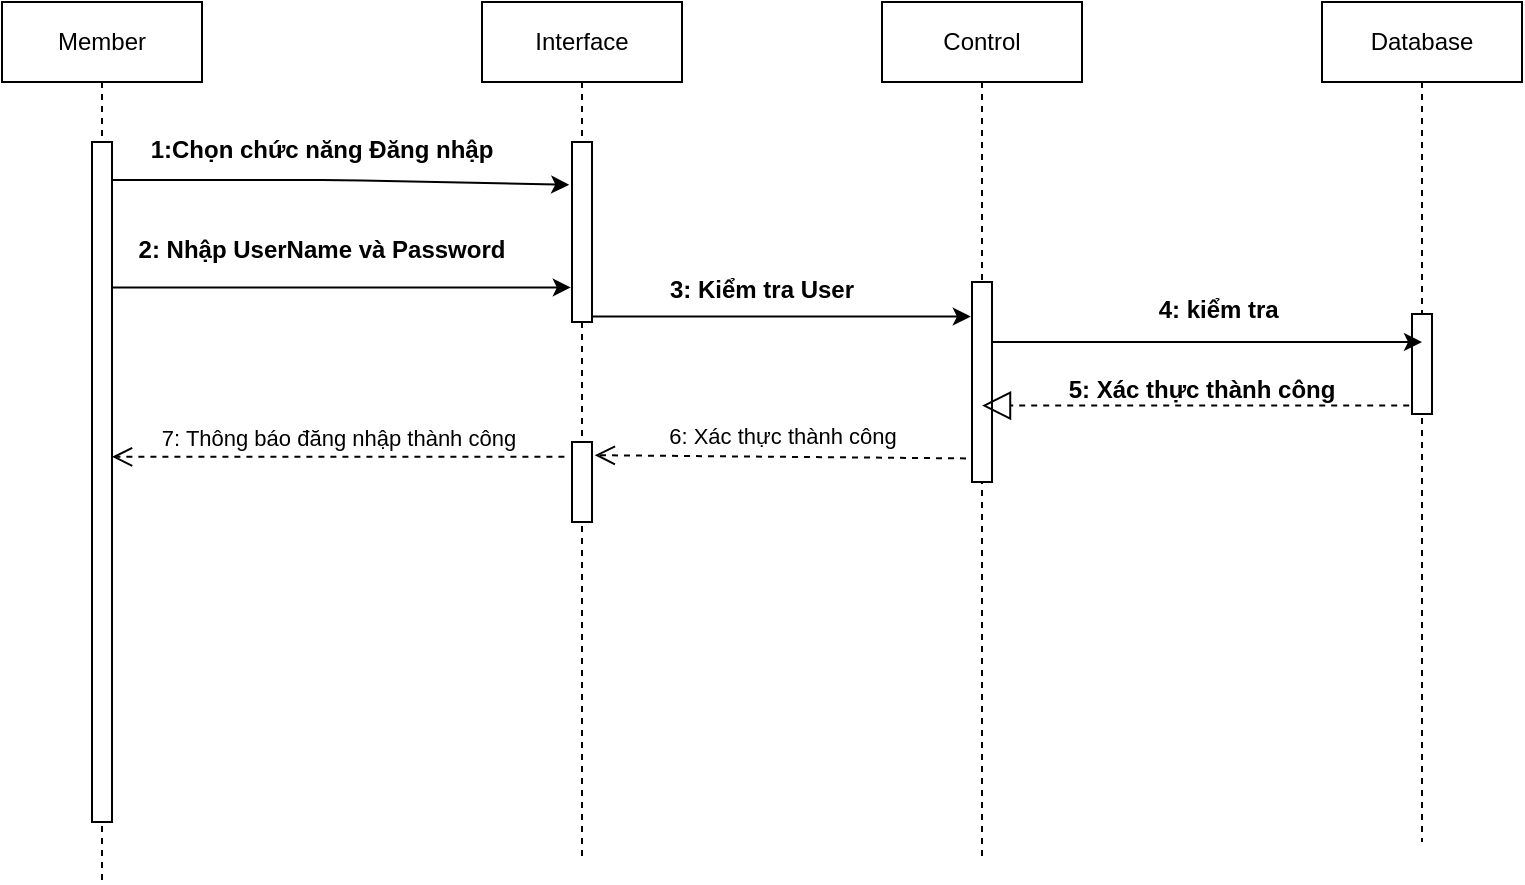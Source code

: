 <mxfile>
    <diagram id="MQ7oGZB-SB8rywbGmk3F" name="Sơ đồ tuần tự UC.Đăng nhập">
        <mxGraphModel dx="574" dy="519" grid="1" gridSize="10" guides="1" tooltips="1" connect="1" arrows="1" fold="1" page="1" pageScale="1" pageWidth="850" pageHeight="1100" math="0" shadow="0">
            <root>
                <mxCell id="0"/>
                <mxCell id="1" parent="0"/>
                <mxCell id="7" value="Member" style="shape=umlLifeline;perimeter=lifelinePerimeter;whiteSpace=wrap;html=1;container=1;collapsible=0;recursiveResize=0;outlineConnect=0;" parent="1" vertex="1">
                    <mxGeometry x="20" y="20" width="100" height="440" as="geometry"/>
                </mxCell>
                <mxCell id="8" value="" style="html=1;points=[];perimeter=orthogonalPerimeter;" parent="7" vertex="1">
                    <mxGeometry x="45" y="70" width="10" height="340" as="geometry"/>
                </mxCell>
                <mxCell id="9" value="Interface" style="shape=umlLifeline;perimeter=lifelinePerimeter;whiteSpace=wrap;html=1;container=1;collapsible=0;recursiveResize=0;outlineConnect=0;" parent="1" vertex="1">
                    <mxGeometry x="260" y="20" width="100" height="430" as="geometry"/>
                </mxCell>
                <mxCell id="10" value="" style="html=1;points=[];perimeter=orthogonalPerimeter;" parent="9" vertex="1">
                    <mxGeometry x="45" y="70" width="10" height="90" as="geometry"/>
                </mxCell>
                <mxCell id="15" value="" style="html=1;points=[];perimeter=orthogonalPerimeter;" parent="9" vertex="1">
                    <mxGeometry x="45" y="220" width="10" height="40" as="geometry"/>
                </mxCell>
                <mxCell id="11" style="edgeStyle=none;html=1;entryX=-0.14;entryY=0.238;entryDx=0;entryDy=0;entryPerimeter=0;" parent="1" source="8" target="10" edge="1">
                    <mxGeometry relative="1" as="geometry">
                        <Array as="points">
                            <mxPoint x="190" y="109"/>
                        </Array>
                    </mxGeometry>
                </mxCell>
                <mxCell id="12" value="1:Chọn chức năng Đăng nhập" style="text;align=center;fontStyle=1;verticalAlign=middle;spacingLeft=3;spacingRight=3;strokeColor=none;rotatable=0;points=[[0,0.5],[1,0.5]];portConstraint=eastwest;" parent="1" vertex="1">
                    <mxGeometry x="140" y="80" width="80" height="26" as="geometry"/>
                </mxCell>
                <mxCell id="13" style="edgeStyle=none;html=1;entryX=-0.06;entryY=0.808;entryDx=0;entryDy=0;entryPerimeter=0;" parent="1" source="8" target="10" edge="1">
                    <mxGeometry relative="1" as="geometry"/>
                </mxCell>
                <mxCell id="14" value="2: Nhập UserName và Password" style="text;align=center;fontStyle=1;verticalAlign=middle;spacingLeft=3;spacingRight=3;strokeColor=none;rotatable=0;points=[[0,0.5],[1,0.5]];portConstraint=eastwest;" parent="1" vertex="1">
                    <mxGeometry x="140" y="130" width="80" height="26" as="geometry"/>
                </mxCell>
                <mxCell id="16" value="Control" style="shape=umlLifeline;perimeter=lifelinePerimeter;whiteSpace=wrap;html=1;container=1;collapsible=0;recursiveResize=0;outlineConnect=0;" parent="1" vertex="1">
                    <mxGeometry x="460" y="20" width="100" height="430" as="geometry"/>
                </mxCell>
                <mxCell id="22" style="edgeStyle=none;html=1;" parent="16" source="19" target="16" edge="1">
                    <mxGeometry relative="1" as="geometry"/>
                </mxCell>
                <mxCell id="23" style="edgeStyle=none;html=1;" parent="16" source="19" target="16" edge="1">
                    <mxGeometry relative="1" as="geometry"/>
                </mxCell>
                <mxCell id="19" value="" style="html=1;points=[];perimeter=orthogonalPerimeter;" parent="16" vertex="1">
                    <mxGeometry x="45" y="140" width="10" height="100" as="geometry"/>
                </mxCell>
                <mxCell id="20" style="edgeStyle=none;html=1;entryX=-0.06;entryY=0.173;entryDx=0;entryDy=0;entryPerimeter=0;" parent="1" source="10" target="19" edge="1">
                    <mxGeometry relative="1" as="geometry"/>
                </mxCell>
                <mxCell id="21" value="3: Kiểm tra User" style="text;align=center;fontStyle=1;verticalAlign=middle;spacingLeft=3;spacingRight=3;strokeColor=none;rotatable=0;points=[[0,0.5],[1,0.5]];portConstraint=eastwest;" parent="1" vertex="1">
                    <mxGeometry x="360" y="150" width="80" height="26" as="geometry"/>
                </mxCell>
                <mxCell id="24" value="Database" style="shape=umlLifeline;perimeter=lifelinePerimeter;whiteSpace=wrap;html=1;container=1;collapsible=0;recursiveResize=0;outlineConnect=0;" parent="1" vertex="1">
                    <mxGeometry x="680" y="20" width="100" height="420" as="geometry"/>
                </mxCell>
                <mxCell id="25" value="" style="html=1;points=[];perimeter=orthogonalPerimeter;" parent="24" vertex="1">
                    <mxGeometry x="45" y="156" width="10" height="50" as="geometry"/>
                </mxCell>
                <mxCell id="27" style="edgeStyle=none;html=1;entryX=0.5;entryY=0.28;entryDx=0;entryDy=0;entryPerimeter=0;" parent="1" source="19" target="25" edge="1">
                    <mxGeometry relative="1" as="geometry"/>
                </mxCell>
                <mxCell id="28" value="4: kiểm tra " style="text;align=center;fontStyle=1;verticalAlign=middle;spacingLeft=3;spacingRight=3;strokeColor=none;rotatable=0;points=[[0,0.5],[1,0.5]];portConstraint=eastwest;" parent="1" vertex="1">
                    <mxGeometry x="590" y="160" width="80" height="26" as="geometry"/>
                </mxCell>
                <mxCell id="29" value="" style="endArrow=block;dashed=1;endFill=0;endSize=12;html=1;exitX=-0.14;exitY=0.916;exitDx=0;exitDy=0;exitPerimeter=0;" parent="1" source="25" target="16" edge="1">
                    <mxGeometry width="160" relative="1" as="geometry">
                        <mxPoint x="560" y="200" as="sourcePoint"/>
                        <mxPoint x="720" y="200" as="targetPoint"/>
                    </mxGeometry>
                </mxCell>
                <mxCell id="30" value="5: Xác thực thành công" style="text;align=center;fontStyle=1;verticalAlign=middle;spacingLeft=3;spacingRight=3;strokeColor=none;rotatable=0;points=[[0,0.5],[1,0.5]];portConstraint=eastwest;" parent="1" vertex="1">
                    <mxGeometry x="580" y="200" width="80" height="26" as="geometry"/>
                </mxCell>
                <mxCell id="34" value="6: Xác thực thành công" style="html=1;verticalAlign=bottom;endArrow=open;dashed=1;endSize=8;exitX=-0.3;exitY=0.882;exitDx=0;exitDy=0;exitPerimeter=0;entryX=1.14;entryY=0.165;entryDx=0;entryDy=0;entryPerimeter=0;" parent="1" source="19" target="15" edge="1">
                    <mxGeometry x="-0.009" y="-1" relative="1" as="geometry">
                        <mxPoint x="410" y="200" as="sourcePoint"/>
                        <mxPoint x="330" y="200" as="targetPoint"/>
                        <Array as="points"/>
                        <mxPoint as="offset"/>
                    </mxGeometry>
                </mxCell>
                <mxCell id="36" value="7: Thông báo đăng nhập thành công" style="html=1;verticalAlign=bottom;endArrow=open;dashed=1;endSize=8;exitX=-0.38;exitY=0.185;exitDx=0;exitDy=0;exitPerimeter=0;" parent="1" source="15" target="8" edge="1">
                    <mxGeometry relative="1" as="geometry">
                        <mxPoint x="280" y="300" as="sourcePoint"/>
                        <mxPoint x="200" y="300" as="targetPoint"/>
                    </mxGeometry>
                </mxCell>
            </root>
        </mxGraphModel>
    </diagram>
    <diagram id="3KfFi8pYQBGrt1of4Qex" name="Sơ đồ tuần tự UC.Tìm Kiếm">
        <mxGraphModel dx="574" dy="519" grid="1" gridSize="10" guides="1" tooltips="1" connect="1" arrows="1" fold="1" page="1" pageScale="1" pageWidth="850" pageHeight="1100" math="0" shadow="0">
            <root>
                <mxCell id="Pnodz49qVlh852Ydr4kF-0"/>
                <mxCell id="Pnodz49qVlh852Ydr4kF-1" parent="Pnodz49qVlh852Ydr4kF-0"/>
                <mxCell id="9iMF2heYodR8OIZiTT2I-0" value="User" style="shape=umlLifeline;perimeter=lifelinePerimeter;whiteSpace=wrap;html=1;container=1;collapsible=0;recursiveResize=0;outlineConnect=0;" vertex="1" parent="Pnodz49qVlh852Ydr4kF-1">
                    <mxGeometry x="40" y="30" width="100" height="510" as="geometry"/>
                </mxCell>
                <mxCell id="9iMF2heYodR8OIZiTT2I-1" value="Interface" style="shape=umlLifeline;perimeter=lifelinePerimeter;whiteSpace=wrap;html=1;container=1;collapsible=0;recursiveResize=0;outlineConnect=0;" vertex="1" parent="Pnodz49qVlh852Ydr4kF-1">
                    <mxGeometry x="240" y="30" width="120" height="500" as="geometry"/>
                </mxCell>
                <mxCell id="9iMF2heYodR8OIZiTT2I-2" value="" style="html=1;points=[];perimeter=orthogonalPerimeter;" vertex="1" parent="9iMF2heYodR8OIZiTT2I-1">
                    <mxGeometry x="55" y="110" width="10" height="40" as="geometry"/>
                </mxCell>
                <mxCell id="9iMF2heYodR8OIZiTT2I-19" value="" style="html=1;points=[];perimeter=orthogonalPerimeter;" vertex="1" parent="9iMF2heYodR8OIZiTT2I-1">
                    <mxGeometry x="55" y="200" width="10" height="80" as="geometry"/>
                </mxCell>
                <mxCell id="9iMF2heYodR8OIZiTT2I-23" value="" style="html=1;points=[];perimeter=orthogonalPerimeter;" vertex="1" parent="9iMF2heYodR8OIZiTT2I-1">
                    <mxGeometry x="60" y="255" width="10" height="40" as="geometry"/>
                </mxCell>
                <mxCell id="9iMF2heYodR8OIZiTT2I-24" value="&lt;b&gt;Hiển thị&lt;/b&gt;" style="edgeStyle=orthogonalEdgeStyle;html=1;align=left;spacingLeft=2;endArrow=block;rounded=0;entryX=1;entryY=0;" edge="1" target="9iMF2heYodR8OIZiTT2I-23" parent="9iMF2heYodR8OIZiTT2I-1">
                    <mxGeometry x="0.2" y="5" relative="1" as="geometry">
                        <mxPoint x="65" y="235" as="sourcePoint"/>
                        <Array as="points">
                            <mxPoint x="95" y="235"/>
                        </Array>
                        <mxPoint as="offset"/>
                    </mxGeometry>
                </mxCell>
                <mxCell id="9iMF2heYodR8OIZiTT2I-4" value="Yêu cầu tìm kiếm ( từ khóa)" style="text;align=center;fontStyle=1;verticalAlign=middle;spacingLeft=3;spacingRight=3;strokeColor=none;rotatable=0;points=[[0,0.5],[1,0.5]];portConstraint=eastwest;" vertex="1" parent="Pnodz49qVlh852Ydr4kF-1">
                    <mxGeometry x="150" y="120" width="80" height="26" as="geometry"/>
                </mxCell>
                <mxCell id="9iMF2heYodR8OIZiTT2I-7" value="" style="endArrow=open;endFill=1;endSize=12;html=1;" edge="1" parent="Pnodz49qVlh852Ydr4kF-1" source="9iMF2heYodR8OIZiTT2I-0" target="9iMF2heYodR8OIZiTT2I-1">
                    <mxGeometry width="160" relative="1" as="geometry">
                        <mxPoint x="180" y="270" as="sourcePoint"/>
                        <mxPoint x="340" y="260" as="targetPoint"/>
                        <Array as="points">
                            <mxPoint x="180" y="140"/>
                            <mxPoint x="230" y="140"/>
                        </Array>
                    </mxGeometry>
                </mxCell>
                <mxCell id="9iMF2heYodR8OIZiTT2I-8" value="Control" style="shape=umlLifeline;perimeter=lifelinePerimeter;whiteSpace=wrap;html=1;container=1;collapsible=0;recursiveResize=0;outlineConnect=0;" vertex="1" parent="Pnodz49qVlh852Ydr4kF-1">
                    <mxGeometry x="420" y="30" width="100" height="500" as="geometry"/>
                </mxCell>
                <mxCell id="9iMF2heYodR8OIZiTT2I-9" value="" style="html=1;points=[];perimeter=orthogonalPerimeter;" vertex="1" parent="9iMF2heYodR8OIZiTT2I-8">
                    <mxGeometry x="45" y="150" width="10" height="60" as="geometry"/>
                </mxCell>
                <mxCell id="9iMF2heYodR8OIZiTT2I-10" value="" style="endArrow=open;endFill=1;endSize=12;html=1;entryX=0.28;entryY=0.012;entryDx=0;entryDy=0;entryPerimeter=0;" edge="1" parent="Pnodz49qVlh852Ydr4kF-1" source="9iMF2heYodR8OIZiTT2I-2" target="9iMF2heYodR8OIZiTT2I-9">
                    <mxGeometry width="160" relative="1" as="geometry">
                        <mxPoint x="310" y="270" as="sourcePoint"/>
                        <mxPoint x="470" y="270" as="targetPoint"/>
                    </mxGeometry>
                </mxCell>
                <mxCell id="9iMF2heYodR8OIZiTT2I-11" value="Tìm kiếm( từ khóa)" style="text;align=center;fontStyle=1;verticalAlign=middle;spacingLeft=3;spacingRight=3;strokeColor=none;rotatable=0;points=[[0,0.5],[1,0.5]];portConstraint=eastwest;" vertex="1" parent="Pnodz49qVlh852Ydr4kF-1">
                    <mxGeometry x="330" y="160" width="80" height="26" as="geometry"/>
                </mxCell>
                <mxCell id="9iMF2heYodR8OIZiTT2I-12" value="Database" style="shape=umlLifeline;perimeter=lifelinePerimeter;whiteSpace=wrap;html=1;container=1;collapsible=0;recursiveResize=0;outlineConnect=0;" vertex="1" parent="Pnodz49qVlh852Ydr4kF-1">
                    <mxGeometry x="610" y="30" width="100" height="500" as="geometry"/>
                </mxCell>
                <mxCell id="9iMF2heYodR8OIZiTT2I-14" value="" style="html=1;points=[];perimeter=orthogonalPerimeter;" vertex="1" parent="9iMF2heYodR8OIZiTT2I-12">
                    <mxGeometry x="45" y="150" width="10" height="60" as="geometry"/>
                </mxCell>
                <mxCell id="9iMF2heYodR8OIZiTT2I-15" value="" style="endArrow=open;endFill=1;endSize=12;html=1;entryX=-0.16;entryY=0.07;entryDx=0;entryDy=0;entryPerimeter=0;" edge="1" parent="Pnodz49qVlh852Ydr4kF-1" source="9iMF2heYodR8OIZiTT2I-9" target="9iMF2heYodR8OIZiTT2I-14">
                    <mxGeometry width="160" relative="1" as="geometry">
                        <mxPoint x="490" y="186" as="sourcePoint"/>
                        <mxPoint x="650" y="186" as="targetPoint"/>
                        <Array as="points">
                            <mxPoint x="560" y="180"/>
                        </Array>
                    </mxGeometry>
                </mxCell>
                <mxCell id="9iMF2heYodR8OIZiTT2I-16" value="Lấy dữ liệu" style="text;align=center;fontStyle=1;verticalAlign=middle;spacingLeft=3;spacingRight=3;strokeColor=none;rotatable=0;points=[[0,0.5],[1,0.5]];portConstraint=eastwest;" vertex="1" parent="Pnodz49qVlh852Ydr4kF-1">
                    <mxGeometry x="520" y="160" width="80" height="26" as="geometry"/>
                </mxCell>
                <mxCell id="9iMF2heYodR8OIZiTT2I-18" value="&lt;b&gt;Kết quả&lt;/b&gt;" style="endArrow=open;endSize=12;dashed=1;html=1;exitX=-0.08;exitY=0.75;exitDx=0;exitDy=0;exitPerimeter=0;" edge="1" parent="Pnodz49qVlh852Ydr4kF-1" source="9iMF2heYodR8OIZiTT2I-14" target="9iMF2heYodR8OIZiTT2I-9">
                    <mxGeometry x="0.051" y="15" width="160" relative="1" as="geometry">
                        <mxPoint x="430" y="200" as="sourcePoint"/>
                        <mxPoint x="590" y="200" as="targetPoint"/>
                        <mxPoint as="offset"/>
                    </mxGeometry>
                </mxCell>
                <mxCell id="9iMF2heYodR8OIZiTT2I-20" value="&lt;b&gt;Kết quả&lt;/b&gt;" style="endArrow=open;endSize=12;dashed=1;html=1;entryX=0.5;entryY=0.088;entryDx=0;entryDy=0;entryPerimeter=0;exitX=-0.04;exitY=0.95;exitDx=0;exitDy=0;exitPerimeter=0;" edge="1" parent="Pnodz49qVlh852Ydr4kF-1" source="9iMF2heYodR8OIZiTT2I-9" target="9iMF2heYodR8OIZiTT2I-19">
                    <mxGeometry x="0.084" y="13" width="160" relative="1" as="geometry">
                        <mxPoint x="250" y="200" as="sourcePoint"/>
                        <mxPoint x="410" y="200" as="targetPoint"/>
                        <mxPoint as="offset"/>
                    </mxGeometry>
                </mxCell>
            </root>
        </mxGraphModel>
    </diagram>
    <diagram id="sJ5BKrTXSdbwI65DWe4Q" name="Page-3">
        <mxGraphModel dx="489" dy="519" grid="1" gridSize="10" guides="1" tooltips="1" connect="1" arrows="1" fold="1" page="1" pageScale="1" pageWidth="850" pageHeight="1100" math="0" shadow="0">
            <root>
                <mxCell id="QQdw_9yYV9iPSlSkdR7k-0"/>
                <mxCell id="QQdw_9yYV9iPSlSkdR7k-1" parent="QQdw_9yYV9iPSlSkdR7k-0"/>
                <mxCell id="QQdw_9yYV9iPSlSkdR7k-6" value="khách hàng" style="swimlane;fontStyle=0;align=center;verticalAlign=top;childLayout=stackLayout;horizontal=1;startSize=30;horizontalStack=0;resizeParent=1;resizeParentMax=0;resizeLast=0;collapsible=0;marginBottom=0;html=1;" vertex="1" parent="QQdw_9yYV9iPSlSkdR7k-1">
                    <mxGeometry x="100" y="30" width="140" height="148" as="geometry"/>
                </mxCell>
                <mxCell id="QQdw_9yYV9iPSlSkdR7k-10" value="usename&lt;br&gt;matkhau&lt;br&gt;email" style="text;html=1;strokeColor=none;fillColor=none;align=left;verticalAlign=middle;spacingLeft=4;spacingRight=4;overflow=hidden;rotatable=0;points=[[0,0.5],[1,0.5]];portConstraint=eastwest;" vertex="1" parent="QQdw_9yYV9iPSlSkdR7k-6">
                    <mxGeometry y="30" width="140" height="50" as="geometry"/>
                </mxCell>
                <mxCell id="QQdw_9yYV9iPSlSkdR7k-11" value="" style="line;strokeWidth=1;fillColor=none;align=left;verticalAlign=middle;spacingTop=-1;spacingLeft=3;spacingRight=3;rotatable=0;labelPosition=right;points=[];portConstraint=eastwest;" vertex="1" parent="QQdw_9yYV9iPSlSkdR7k-6">
                    <mxGeometry y="80" width="140" height="8" as="geometry"/>
                </mxCell>
                <mxCell id="QQdw_9yYV9iPSlSkdR7k-13" value="dangnhap()&lt;br&gt;dangky()&lt;br&gt;timkiem()&lt;br&gt;dangban()" style="text;html=1;strokeColor=none;fillColor=none;align=left;verticalAlign=middle;spacingLeft=4;spacingRight=4;overflow=hidden;rotatable=0;points=[[0,0.5],[1,0.5]];portConstraint=eastwest;" vertex="1" parent="QQdw_9yYV9iPSlSkdR7k-6">
                    <mxGeometry y="88" width="140" height="60" as="geometry"/>
                </mxCell>
                <mxCell id="c_5WhxSlfNB21gXA-cAy-0" value="&amp;lt;&amp;lt;keyword&amp;gt;&amp;gt;&lt;br&gt;&lt;b&gt;Classifier1&lt;/b&gt;&lt;br&gt;{abstract}" style="swimlane;fontStyle=0;align=center;verticalAlign=top;childLayout=stackLayout;horizontal=1;startSize=55;horizontalStack=0;resizeParent=1;resizeParentMax=0;resizeLast=0;collapsible=0;marginBottom=0;html=1;" vertex="1" parent="QQdw_9yYV9iPSlSkdR7k-1">
                    <mxGeometry x="380" y="20" width="140" height="183" as="geometry"/>
                </mxCell>
                <mxCell id="c_5WhxSlfNB21gXA-cAy-1" value="attributes" style="text;html=1;strokeColor=none;fillColor=none;align=center;verticalAlign=middle;spacingLeft=4;spacingRight=4;overflow=hidden;rotatable=0;points=[[0,0.5],[1,0.5]];portConstraint=eastwest;" vertex="1" parent="c_5WhxSlfNB21gXA-cAy-0">
                    <mxGeometry y="55" width="140" height="20" as="geometry"/>
                </mxCell>
                <mxCell id="c_5WhxSlfNB21gXA-cAy-2" value="attribute1" style="text;html=1;strokeColor=none;fillColor=none;align=left;verticalAlign=middle;spacingLeft=4;spacingRight=4;overflow=hidden;rotatable=0;points=[[0,0.5],[1,0.5]];portConstraint=eastwest;" vertex="1" parent="c_5WhxSlfNB21gXA-cAy-0">
                    <mxGeometry y="75" width="140" height="20" as="geometry"/>
                </mxCell>
                <mxCell id="c_5WhxSlfNB21gXA-cAy-3" value="inherited attribute2" style="text;html=1;strokeColor=none;fillColor=none;align=left;verticalAlign=middle;spacingLeft=4;spacingRight=4;overflow=hidden;rotatable=0;points=[[0,0.5],[1,0.5]];portConstraint=eastwest;fontColor=#808080;" vertex="1" parent="c_5WhxSlfNB21gXA-cAy-0">
                    <mxGeometry y="95" width="140" height="20" as="geometry"/>
                </mxCell>
                <mxCell id="c_5WhxSlfNB21gXA-cAy-4" value="..." style="text;html=1;strokeColor=none;fillColor=none;align=left;verticalAlign=middle;spacingLeft=4;spacingRight=4;overflow=hidden;rotatable=0;points=[[0,0.5],[1,0.5]];portConstraint=eastwest;" vertex="1" parent="c_5WhxSlfNB21gXA-cAy-0">
                    <mxGeometry y="115" width="140" height="20" as="geometry"/>
                </mxCell>
                <mxCell id="c_5WhxSlfNB21gXA-cAy-5" value="" style="line;strokeWidth=1;fillColor=none;align=left;verticalAlign=middle;spacingTop=-1;spacingLeft=3;spacingRight=3;rotatable=0;labelPosition=right;points=[];portConstraint=eastwest;" vertex="1" parent="c_5WhxSlfNB21gXA-cAy-0">
                    <mxGeometry y="135" width="140" height="8" as="geometry"/>
                </mxCell>
                <mxCell id="c_5WhxSlfNB21gXA-cAy-6" value="operations" style="text;html=1;strokeColor=none;fillColor=none;align=center;verticalAlign=middle;spacingLeft=4;spacingRight=4;overflow=hidden;rotatable=0;points=[[0,0.5],[1,0.5]];portConstraint=eastwest;" vertex="1" parent="c_5WhxSlfNB21gXA-cAy-0">
                    <mxGeometry y="143" width="140" height="20" as="geometry"/>
                </mxCell>
                <mxCell id="c_5WhxSlfNB21gXA-cAy-7" value="operation1" style="text;html=1;strokeColor=none;fillColor=none;align=left;verticalAlign=middle;spacingLeft=4;spacingRight=4;overflow=hidden;rotatable=0;points=[[0,0.5],[1,0.5]];portConstraint=eastwest;" vertex="1" parent="c_5WhxSlfNB21gXA-cAy-0">
                    <mxGeometry y="163" width="140" height="20" as="geometry"/>
                </mxCell>
            </root>
        </mxGraphModel>
    </diagram>
    <diagram id="sM-We4tJalnSUYLq4gjW" name="Page-4">
        <mxGraphModel dx="574" dy="519" grid="1" gridSize="10" guides="1" tooltips="1" connect="1" arrows="1" fold="1" page="1" pageScale="1" pageWidth="850" pageHeight="1100" math="0" shadow="0">
            <root>
                <mxCell id="FdcnD7rh5cfx0OngHk7L-0"/>
                <mxCell id="FdcnD7rh5cfx0OngHk7L-1" parent="FdcnD7rh5cfx0OngHk7L-0"/>
                <mxCell id="FdcnD7rh5cfx0OngHk7L-2" value="User" style="shape=umlLifeline;perimeter=lifelinePerimeter;whiteSpace=wrap;html=1;container=1;collapsible=0;recursiveResize=0;outlineConnect=0;" vertex="1" parent="FdcnD7rh5cfx0OngHk7L-1">
                    <mxGeometry x="50" y="30" width="100" height="460" as="geometry"/>
                </mxCell>
                <mxCell id="brocxewm5ifWCK2DIJoI-0" value="" style="html=1;points=[];perimeter=orthogonalPerimeter;" vertex="1" parent="FdcnD7rh5cfx0OngHk7L-2">
                    <mxGeometry x="45" y="80" width="10" height="340" as="geometry"/>
                </mxCell>
                <mxCell id="brocxewm5ifWCK2DIJoI-1" value="interface" style="shape=umlLifeline;perimeter=lifelinePerimeter;whiteSpace=wrap;html=1;container=1;collapsible=0;recursiveResize=0;outlineConnect=0;" vertex="1" parent="FdcnD7rh5cfx0OngHk7L-1">
                    <mxGeometry x="230" y="30" width="100" height="440" as="geometry"/>
                </mxCell>
                <mxCell id="brocxewm5ifWCK2DIJoI-2" value="" style="html=1;points=[];perimeter=orthogonalPerimeter;" vertex="1" parent="brocxewm5ifWCK2DIJoI-1">
                    <mxGeometry x="45" y="80" width="10" height="130" as="geometry"/>
                </mxCell>
                <mxCell id="brocxewm5ifWCK2DIJoI-3" value="" style="endArrow=open;endFill=1;endSize=12;html=1;entryX=-0.02;entryY=0.078;entryDx=0;entryDy=0;entryPerimeter=0;" edge="1" parent="FdcnD7rh5cfx0OngHk7L-1" source="brocxewm5ifWCK2DIJoI-0" target="brocxewm5ifWCK2DIJoI-2">
                    <mxGeometry width="160" relative="1" as="geometry">
                        <mxPoint x="110" y="120" as="sourcePoint"/>
                        <mxPoint x="270" y="120" as="targetPoint"/>
                    </mxGeometry>
                </mxCell>
                <mxCell id="brocxewm5ifWCK2DIJoI-4" value="1:Chọn chức năng đang ký" style="text;align=center;fontStyle=1;verticalAlign=middle;spacingLeft=3;spacingRight=3;strokeColor=none;rotatable=0;points=[[0,0.5],[1,0.5]];portConstraint=eastwest;" vertex="1" parent="FdcnD7rh5cfx0OngHk7L-1">
                    <mxGeometry x="150" y="100" width="80" height="26" as="geometry"/>
                </mxCell>
                <mxCell id="brocxewm5ifWCK2DIJoI-6" value="2: Hiển thị form đăng ký" style="endArrow=open;endSize=12;dashed=1;html=1;exitX=0.06;exitY=0.454;exitDx=0;exitDy=0;exitPerimeter=0;fontStyle=1" edge="1" parent="FdcnD7rh5cfx0OngHk7L-1" source="brocxewm5ifWCK2DIJoI-2" target="brocxewm5ifWCK2DIJoI-0">
                    <mxGeometry x="-0.114" y="-9" width="160" relative="1" as="geometry">
                        <mxPoint x="210" y="270" as="sourcePoint"/>
                        <mxPoint x="370" y="270" as="targetPoint"/>
                        <mxPoint as="offset"/>
                    </mxGeometry>
                </mxCell>
                <mxCell id="brocxewm5ifWCK2DIJoI-7" value="" style="endArrow=open;endFill=1;endSize=12;html=1;exitX=1.02;exitY=0.341;exitDx=0;exitDy=0;exitPerimeter=0;" edge="1" parent="FdcnD7rh5cfx0OngHk7L-1" source="brocxewm5ifWCK2DIJoI-0" target="brocxewm5ifWCK2DIJoI-1">
                    <mxGeometry width="160" relative="1" as="geometry">
                        <mxPoint x="210" y="270" as="sourcePoint"/>
                        <mxPoint x="370" y="270" as="targetPoint"/>
                    </mxGeometry>
                </mxCell>
            </root>
        </mxGraphModel>
    </diagram>
</mxfile>
